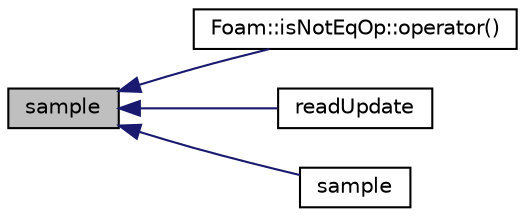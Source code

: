 digraph "sample"
{
  bgcolor="transparent";
  edge [fontname="Helvetica",fontsize="10",labelfontname="Helvetica",labelfontsize="10"];
  node [fontname="Helvetica",fontsize="10",shape=record];
  rankdir="LR";
  Node1 [label="sample",height=0.2,width=0.4,color="black", fillcolor="grey75", style="filled", fontcolor="black"];
  Node1 -> Node2 [dir="back",color="midnightblue",fontsize="10",style="solid",fontname="Helvetica"];
  Node2 [label="Foam::isNotEqOp::operator()",height=0.2,width=0.4,color="black",URL="$a01208.html#a7a57bfb4b15d7267a89d15acd1e958cd"];
  Node1 -> Node3 [dir="back",color="midnightblue",fontsize="10",style="solid",fontname="Helvetica"];
  Node3 [label="readUpdate",height=0.2,width=0.4,color="black",URL="$a02015.html#a4a496d3aa66a697c4b67c0b9571d8fcb",tooltip="Update for changes of mesh due to readUpdate. "];
  Node1 -> Node4 [dir="back",color="midnightblue",fontsize="10",style="solid",fontname="Helvetica"];
  Node4 [label="sample",height=0.2,width=0.4,color="black",URL="$a02015.html#aab540bd202bfff91e45046b7ba00f6e7"];
}
